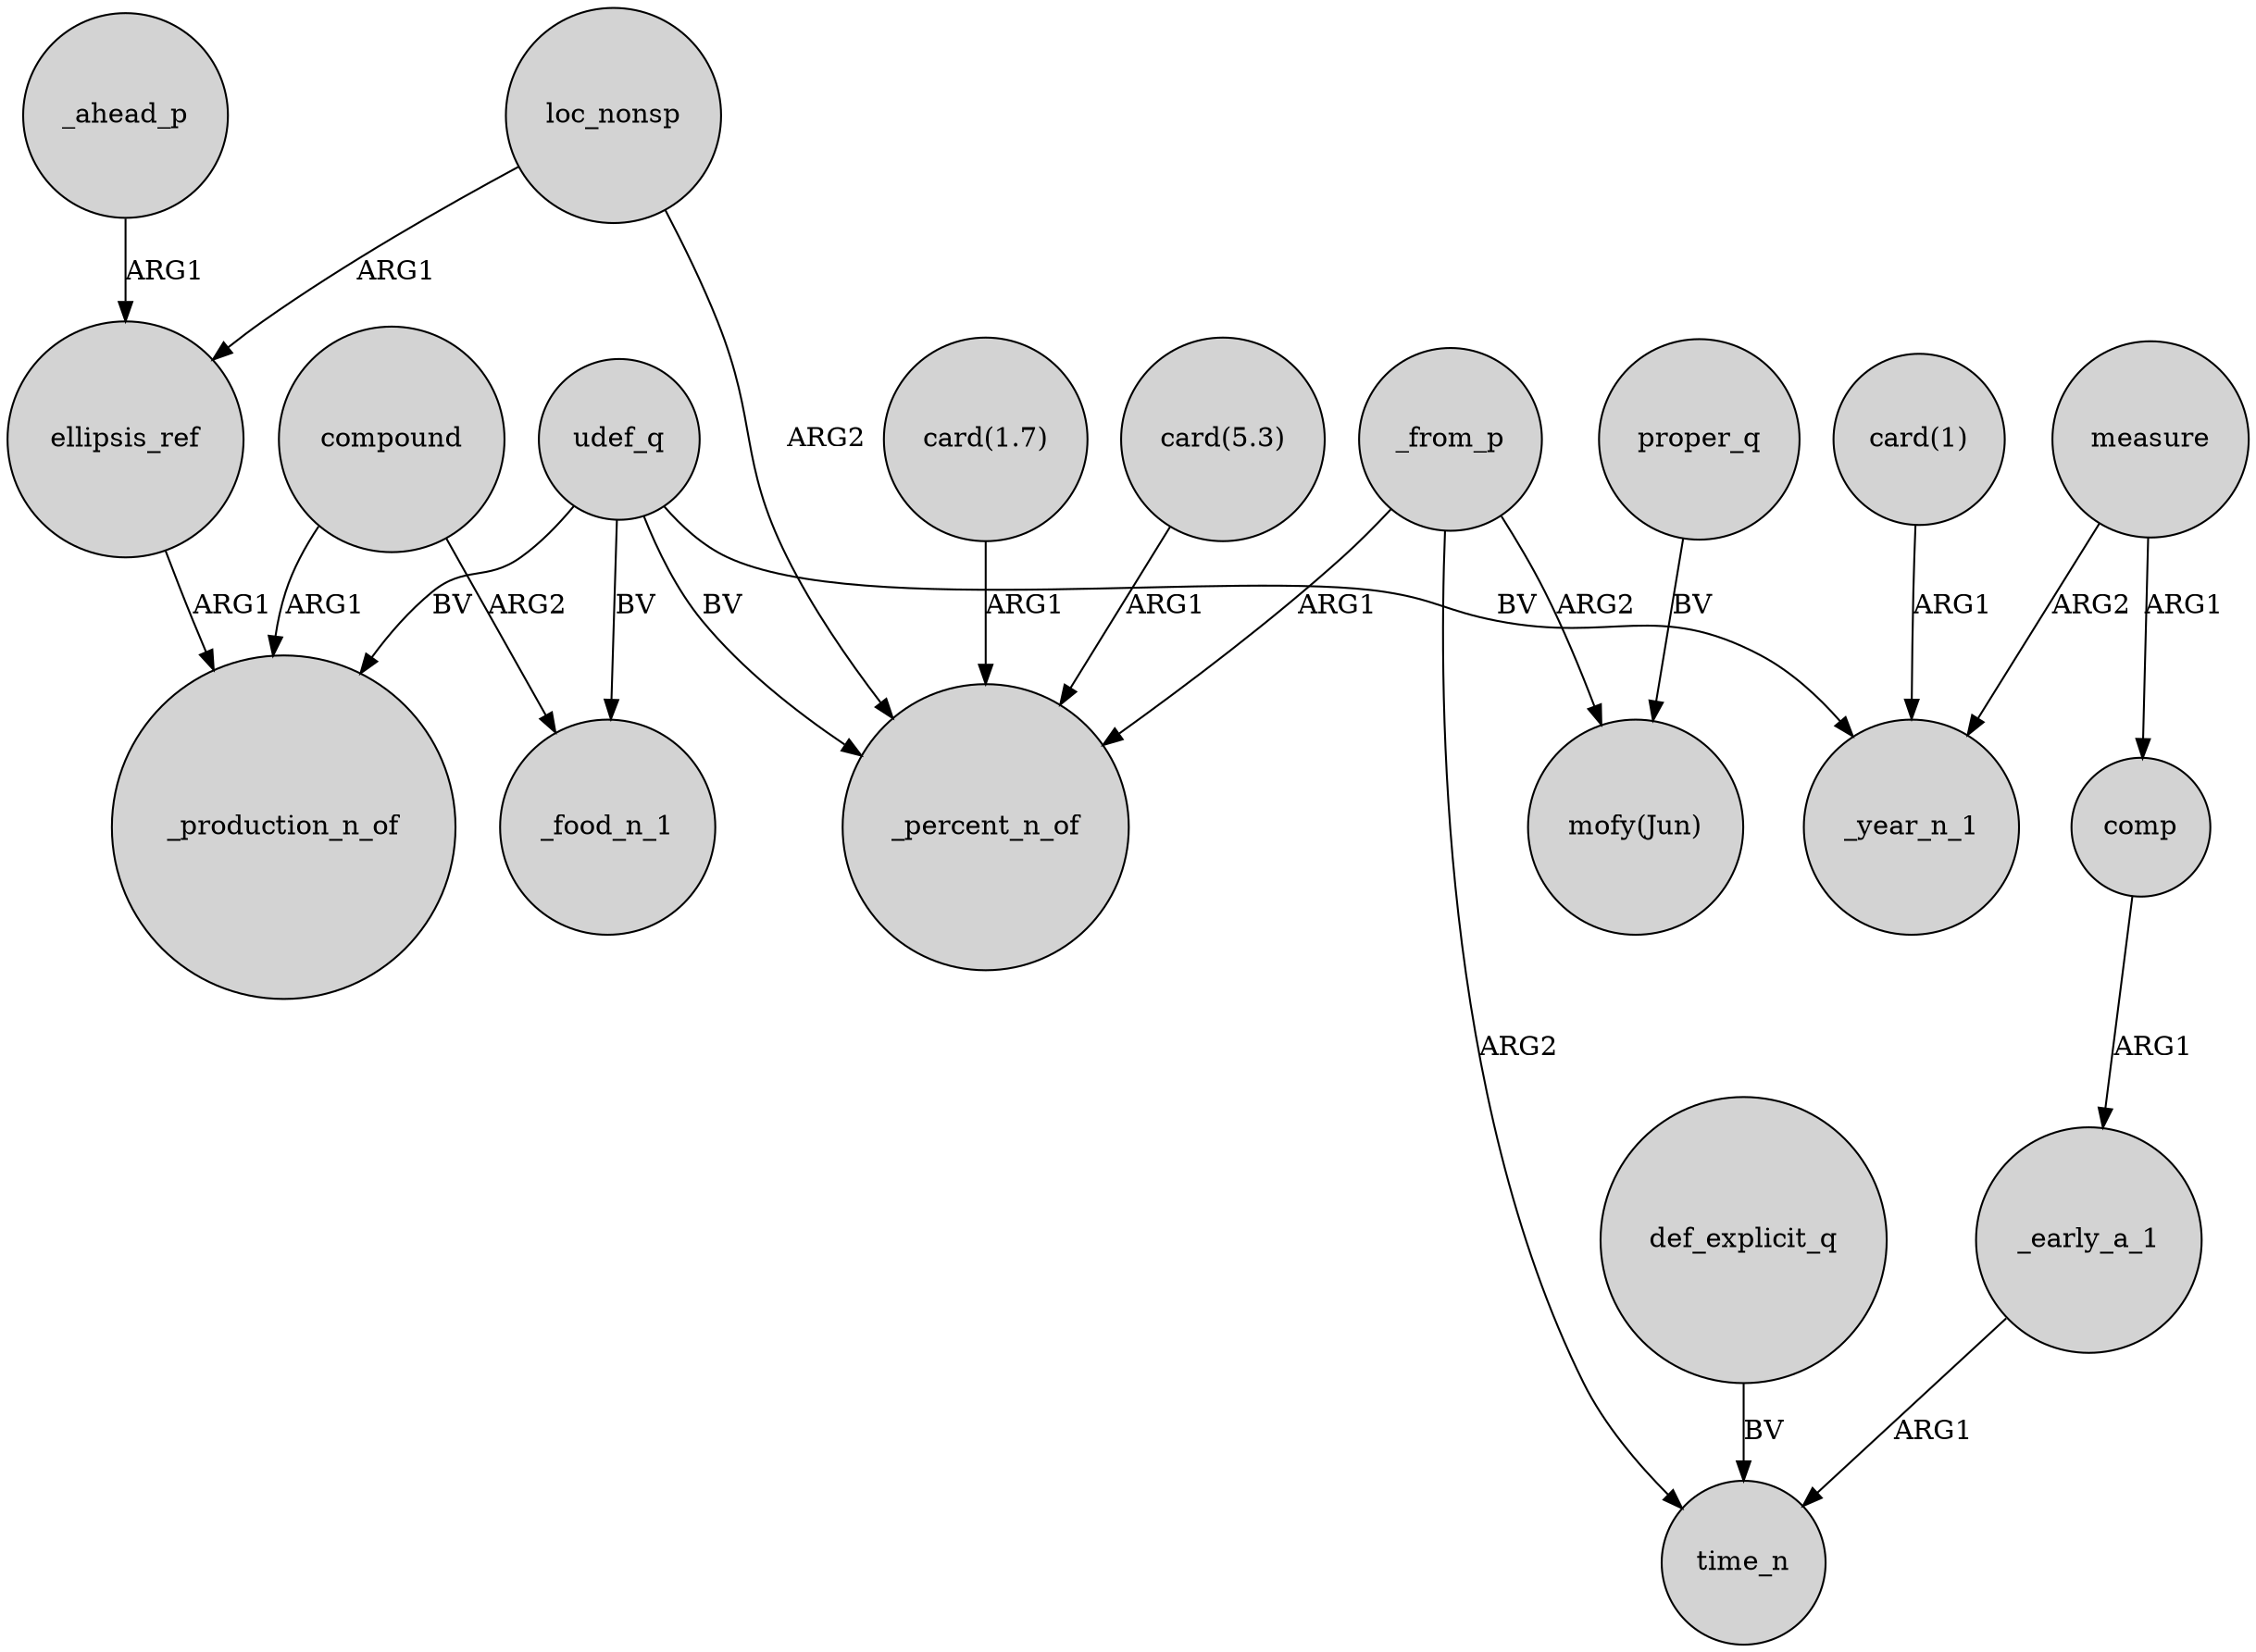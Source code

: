 digraph {
	node [shape=circle style=filled]
	udef_q -> _production_n_of [label=BV]
	compound -> _food_n_1 [label=ARG2]
	"card(1.7)" -> _percent_n_of [label=ARG1]
	compound -> _production_n_of [label=ARG1]
	measure -> _year_n_1 [label=ARG2]
	def_explicit_q -> time_n [label=BV]
	ellipsis_ref -> _production_n_of [label=ARG1]
	loc_nonsp -> ellipsis_ref [label=ARG1]
	proper_q -> "mofy(Jun)" [label=BV]
	measure -> comp [label=ARG1]
	udef_q -> _food_n_1 [label=BV]
	"card(5.3)" -> _percent_n_of [label=ARG1]
	_from_p -> _percent_n_of [label=ARG1]
	_from_p -> "mofy(Jun)" [label=ARG2]
	loc_nonsp -> _percent_n_of [label=ARG2]
	_from_p -> time_n [label=ARG2]
	"card(1)" -> _year_n_1 [label=ARG1]
	_early_a_1 -> time_n [label=ARG1]
	udef_q -> _year_n_1 [label=BV]
	udef_q -> _percent_n_of [label=BV]
	_ahead_p -> ellipsis_ref [label=ARG1]
	comp -> _early_a_1 [label=ARG1]
}
